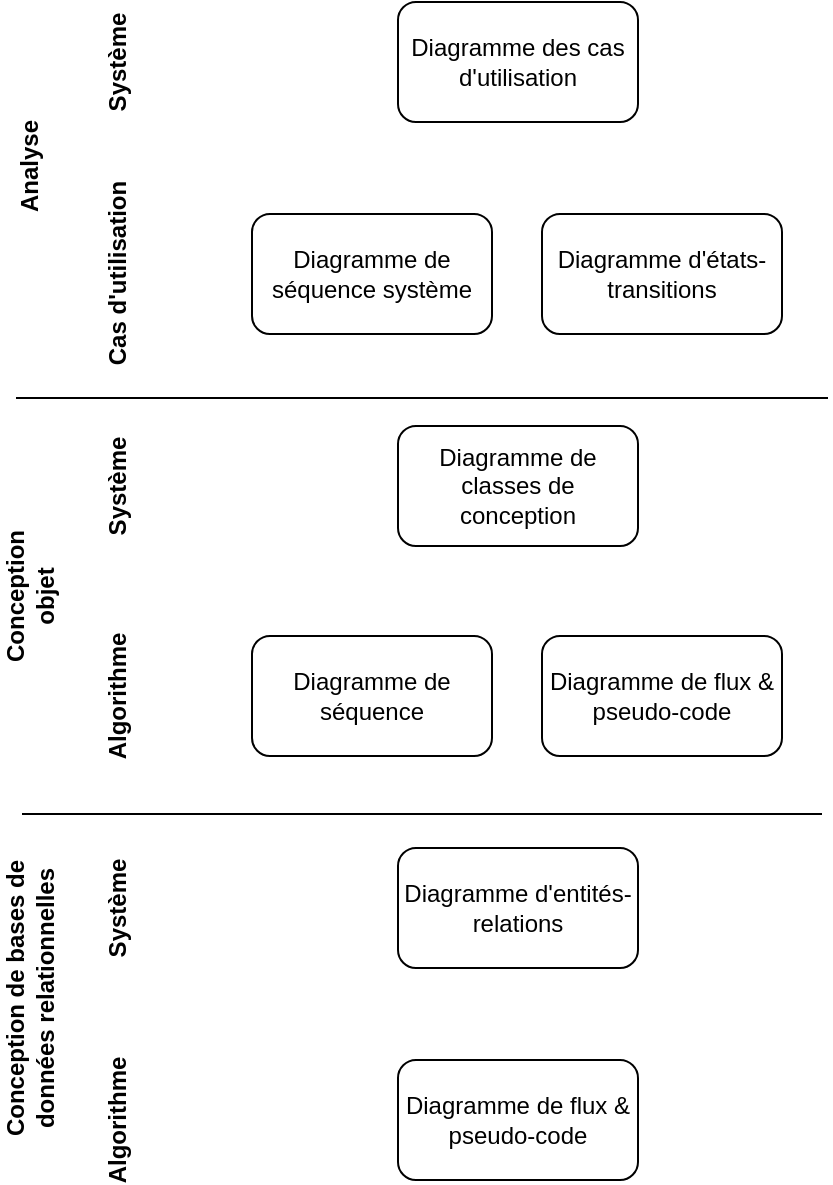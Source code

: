 <mxfile version="15.7.3" type="device"><diagram id="C5RBs43oDa-KdzZeNtuy" name="Page-1"><mxGraphModel dx="1264" dy="1036" grid="0" gridSize="10" guides="1" tooltips="1" connect="1" arrows="1" fold="0" page="0" pageScale="1" pageWidth="827" pageHeight="1169" math="0" shadow="0"><root><mxCell id="WIyWlLk6GJQsqaUBKTNV-0"/><mxCell id="WIyWlLk6GJQsqaUBKTNV-1" parent="WIyWlLk6GJQsqaUBKTNV-0"/><mxCell id="lefkMHEUsHJSPGkNhtsa-0" value="Analyse" style="text;html=1;strokeColor=none;fillColor=none;align=center;verticalAlign=middle;whiteSpace=wrap;rounded=0;rotation=-90;fontStyle=1" parent="WIyWlLk6GJQsqaUBKTNV-1" vertex="1"><mxGeometry x="91" y="-9" width="60" height="30" as="geometry"/></mxCell><mxCell id="lefkMHEUsHJSPGkNhtsa-1" value="Conception objet" style="text;html=1;strokeColor=none;fillColor=none;align=center;verticalAlign=middle;whiteSpace=wrap;rounded=0;rotation=-90;fontStyle=1" parent="WIyWlLk6GJQsqaUBKTNV-1" vertex="1"><mxGeometry x="80" y="206" width="82" height="30" as="geometry"/></mxCell><mxCell id="lefkMHEUsHJSPGkNhtsa-2" value="Système" style="text;html=1;strokeColor=none;fillColor=none;align=center;verticalAlign=middle;whiteSpace=wrap;rounded=0;rotation=-90;fontStyle=1" parent="WIyWlLk6GJQsqaUBKTNV-1" vertex="1"><mxGeometry x="135" y="151" width="60" height="30" as="geometry"/></mxCell><mxCell id="lefkMHEUsHJSPGkNhtsa-3" value="Algorithme" style="text;html=1;strokeColor=none;fillColor=none;align=center;verticalAlign=middle;whiteSpace=wrap;rounded=0;rotation=-90;fontStyle=1" parent="WIyWlLk6GJQsqaUBKTNV-1" vertex="1"><mxGeometry x="135" y="256" width="60" height="30" as="geometry"/></mxCell><mxCell id="lefkMHEUsHJSPGkNhtsa-4" value="Système" style="text;html=1;strokeColor=none;fillColor=none;align=center;verticalAlign=middle;whiteSpace=wrap;rounded=0;rotation=-90;fontStyle=1" parent="WIyWlLk6GJQsqaUBKTNV-1" vertex="1"><mxGeometry x="135" y="-61" width="60" height="30" as="geometry"/></mxCell><mxCell id="lefkMHEUsHJSPGkNhtsa-5" value="Cas d'utilisation" style="text;html=1;strokeColor=none;fillColor=none;align=center;verticalAlign=middle;whiteSpace=wrap;rounded=0;rotation=-90;fontStyle=1" parent="WIyWlLk6GJQsqaUBKTNV-1" vertex="1"><mxGeometry x="117.5" y="45" width="95" height="30" as="geometry"/></mxCell><mxCell id="lefkMHEUsHJSPGkNhtsa-7" value="Diagramme des cas d'utilisation" style="rounded=1;whiteSpace=wrap;html=1;" parent="WIyWlLk6GJQsqaUBKTNV-1" vertex="1"><mxGeometry x="305" y="-76" width="120" height="60" as="geometry"/></mxCell><mxCell id="lefkMHEUsHJSPGkNhtsa-8" value="Diagramme de séquence système" style="rounded=1;whiteSpace=wrap;html=1;" parent="WIyWlLk6GJQsqaUBKTNV-1" vertex="1"><mxGeometry x="232" y="30" width="120" height="60" as="geometry"/></mxCell><mxCell id="lefkMHEUsHJSPGkNhtsa-9" value="Diagramme d'états-transitions" style="rounded=1;whiteSpace=wrap;html=1;" parent="WIyWlLk6GJQsqaUBKTNV-1" vertex="1"><mxGeometry x="377" y="30" width="120" height="60" as="geometry"/></mxCell><mxCell id="lefkMHEUsHJSPGkNhtsa-10" value="Diagramme de classes de conception" style="rounded=1;whiteSpace=wrap;html=1;" parent="WIyWlLk6GJQsqaUBKTNV-1" vertex="1"><mxGeometry x="305" y="136" width="120" height="60" as="geometry"/></mxCell><mxCell id="lefkMHEUsHJSPGkNhtsa-11" value="Diagramme de séquence" style="rounded=1;whiteSpace=wrap;html=1;" parent="WIyWlLk6GJQsqaUBKTNV-1" vertex="1"><mxGeometry x="232" y="241" width="120" height="60" as="geometry"/></mxCell><mxCell id="lefkMHEUsHJSPGkNhtsa-12" value="Diagramme de flux &amp;amp;&lt;br&gt;pseudo-code" style="rounded=1;whiteSpace=wrap;html=1;" parent="WIyWlLk6GJQsqaUBKTNV-1" vertex="1"><mxGeometry x="377" y="241" width="120" height="60" as="geometry"/></mxCell><mxCell id="lefkMHEUsHJSPGkNhtsa-17" value="Diagramme d'entités-relations" style="rounded=1;whiteSpace=wrap;html=1;" parent="WIyWlLk6GJQsqaUBKTNV-1" vertex="1"><mxGeometry x="305" y="347" width="120" height="60" as="geometry"/></mxCell><mxCell id="lefkMHEUsHJSPGkNhtsa-24" value="" style="endArrow=none;html=1;rounded=0;" parent="WIyWlLk6GJQsqaUBKTNV-1" edge="1"><mxGeometry width="50" height="50" relative="1" as="geometry"><mxPoint x="520" y="122" as="sourcePoint"/><mxPoint x="114" y="122" as="targetPoint"/></mxGeometry></mxCell><mxCell id="lefkMHEUsHJSPGkNhtsa-47" value="Conception de bases de données relationnelles" style="text;html=1;strokeColor=none;fillColor=none;align=center;verticalAlign=middle;whiteSpace=wrap;rounded=0;rotation=-90;fontStyle=1" parent="WIyWlLk6GJQsqaUBKTNV-1" vertex="1"><mxGeometry x="41" y="407" width="160" height="30" as="geometry"/></mxCell><mxCell id="lefkMHEUsHJSPGkNhtsa-48" value="" style="endArrow=none;html=1;rounded=0;" parent="WIyWlLk6GJQsqaUBKTNV-1" edge="1"><mxGeometry width="50" height="50" relative="1" as="geometry"><mxPoint x="517" y="330" as="sourcePoint"/><mxPoint x="117" y="330" as="targetPoint"/></mxGeometry></mxCell><mxCell id="lefkMHEUsHJSPGkNhtsa-50" value="Système" style="text;html=1;strokeColor=none;fillColor=none;align=center;verticalAlign=middle;whiteSpace=wrap;rounded=0;rotation=-90;fontStyle=1" parent="WIyWlLk6GJQsqaUBKTNV-1" vertex="1"><mxGeometry x="135" y="362" width="60" height="30" as="geometry"/></mxCell><mxCell id="lefkMHEUsHJSPGkNhtsa-51" value="Algorithme" style="text;html=1;strokeColor=none;fillColor=none;align=center;verticalAlign=middle;whiteSpace=wrap;rounded=0;rotation=-90;fontStyle=1" parent="WIyWlLk6GJQsqaUBKTNV-1" vertex="1"><mxGeometry x="135" y="468" width="60" height="30" as="geometry"/></mxCell><mxCell id="lefkMHEUsHJSPGkNhtsa-53" value="Diagramme de flux &amp;amp;&lt;br&gt;pseudo-code" style="rounded=1;whiteSpace=wrap;html=1;" parent="WIyWlLk6GJQsqaUBKTNV-1" vertex="1"><mxGeometry x="305" y="453" width="120" height="60" as="geometry"/></mxCell></root></mxGraphModel></diagram></mxfile>